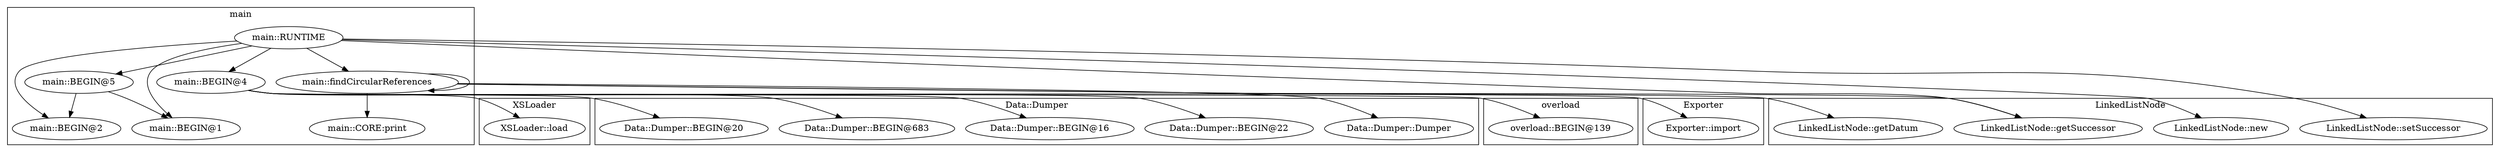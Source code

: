 digraph {
graph [overlap=false]
subgraph cluster_XSLoader {
	label="XSLoader";
	"XSLoader::load";
}
subgraph cluster_Data_Dumper {
	label="Data::Dumper";
	"Data::Dumper::BEGIN@22";
	"Data::Dumper::BEGIN@16";
	"Data::Dumper::BEGIN@683";
	"Data::Dumper::Dumper";
	"Data::Dumper::BEGIN@20";
}
subgraph cluster_overload {
	label="overload";
	"overload::BEGIN@139";
}
subgraph cluster_Exporter {
	label="Exporter";
	"Exporter::import";
}
subgraph cluster_LinkedListNode {
	label="LinkedListNode";
	"LinkedListNode::getSuccessor";
	"LinkedListNode::getDatum";
	"LinkedListNode::setSuccessor";
	"LinkedListNode::new";
}
subgraph cluster_main {
	label="main";
	"main::BEGIN@2";
	"main::BEGIN@4";
	"main::BEGIN@1";
	"main::findCircularReferences";
	"main::RUNTIME";
	"main::CORE:print";
	"main::BEGIN@5";
}
"main::BEGIN@4" -> "Data::Dumper::BEGIN@683";
"main::findCircularReferences" -> "Data::Dumper::Dumper";
"main::BEGIN@4" -> "Data::Dumper::BEGIN@22";
"main::findCircularReferences" -> "LinkedListNode::getSuccessor";
"main::RUNTIME" -> "LinkedListNode::getSuccessor";
"main::findCircularReferences" -> "main::findCircularReferences";
"main::RUNTIME" -> "main::findCircularReferences";
"main::BEGIN@4" -> "XSLoader::load";
"main::RUNTIME" -> "main::BEGIN@5";
"main::RUNTIME" -> "LinkedListNode::setSuccessor";
"main::BEGIN@4" -> "Data::Dumper::BEGIN@20";
"main::RUNTIME" -> "LinkedListNode::new";
"main::BEGIN@5" -> "main::BEGIN@1";
"main::RUNTIME" -> "main::BEGIN@1";
"main::BEGIN@4" -> "Exporter::import";
"main::BEGIN@5" -> "main::BEGIN@2";
"main::RUNTIME" -> "main::BEGIN@2";
"main::BEGIN@4" -> "Data::Dumper::BEGIN@16";
"main::RUNTIME" -> "main::BEGIN@4";
"main::findCircularReferences" -> "LinkedListNode::getDatum";
"main::BEGIN@4" -> "overload::BEGIN@139";
"main::findCircularReferences" -> "main::CORE:print";
}
